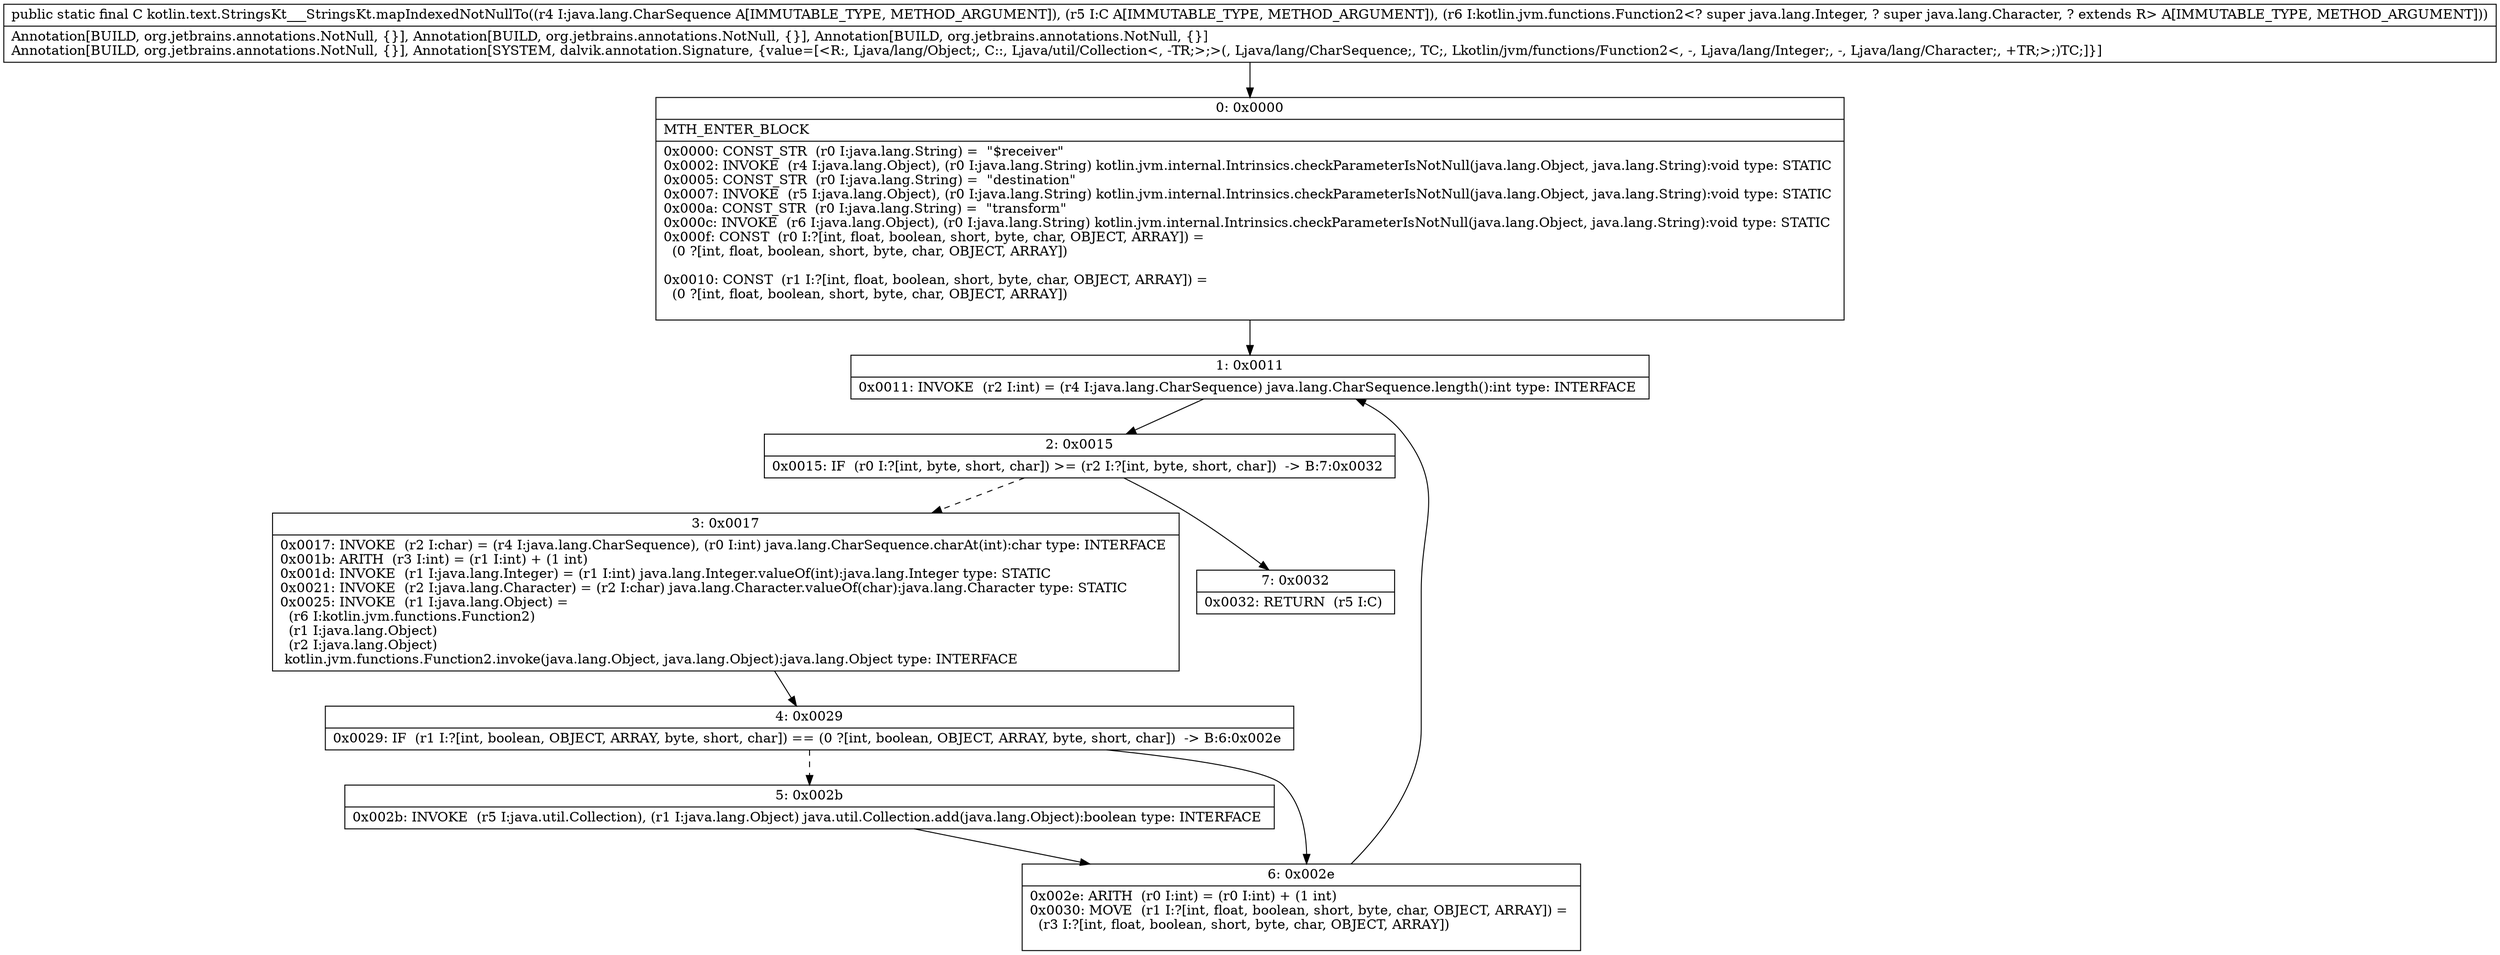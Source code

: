 digraph "CFG forkotlin.text.StringsKt___StringsKt.mapIndexedNotNullTo(Ljava\/lang\/CharSequence;Ljava\/util\/Collection;Lkotlin\/jvm\/functions\/Function2;)Ljava\/util\/Collection;" {
Node_0 [shape=record,label="{0\:\ 0x0000|MTH_ENTER_BLOCK\l|0x0000: CONST_STR  (r0 I:java.lang.String) =  \"$receiver\" \l0x0002: INVOKE  (r4 I:java.lang.Object), (r0 I:java.lang.String) kotlin.jvm.internal.Intrinsics.checkParameterIsNotNull(java.lang.Object, java.lang.String):void type: STATIC \l0x0005: CONST_STR  (r0 I:java.lang.String) =  \"destination\" \l0x0007: INVOKE  (r5 I:java.lang.Object), (r0 I:java.lang.String) kotlin.jvm.internal.Intrinsics.checkParameterIsNotNull(java.lang.Object, java.lang.String):void type: STATIC \l0x000a: CONST_STR  (r0 I:java.lang.String) =  \"transform\" \l0x000c: INVOKE  (r6 I:java.lang.Object), (r0 I:java.lang.String) kotlin.jvm.internal.Intrinsics.checkParameterIsNotNull(java.lang.Object, java.lang.String):void type: STATIC \l0x000f: CONST  (r0 I:?[int, float, boolean, short, byte, char, OBJECT, ARRAY]) = \l  (0 ?[int, float, boolean, short, byte, char, OBJECT, ARRAY])\l \l0x0010: CONST  (r1 I:?[int, float, boolean, short, byte, char, OBJECT, ARRAY]) = \l  (0 ?[int, float, boolean, short, byte, char, OBJECT, ARRAY])\l \l}"];
Node_1 [shape=record,label="{1\:\ 0x0011|0x0011: INVOKE  (r2 I:int) = (r4 I:java.lang.CharSequence) java.lang.CharSequence.length():int type: INTERFACE \l}"];
Node_2 [shape=record,label="{2\:\ 0x0015|0x0015: IF  (r0 I:?[int, byte, short, char]) \>= (r2 I:?[int, byte, short, char])  \-\> B:7:0x0032 \l}"];
Node_3 [shape=record,label="{3\:\ 0x0017|0x0017: INVOKE  (r2 I:char) = (r4 I:java.lang.CharSequence), (r0 I:int) java.lang.CharSequence.charAt(int):char type: INTERFACE \l0x001b: ARITH  (r3 I:int) = (r1 I:int) + (1 int) \l0x001d: INVOKE  (r1 I:java.lang.Integer) = (r1 I:int) java.lang.Integer.valueOf(int):java.lang.Integer type: STATIC \l0x0021: INVOKE  (r2 I:java.lang.Character) = (r2 I:char) java.lang.Character.valueOf(char):java.lang.Character type: STATIC \l0x0025: INVOKE  (r1 I:java.lang.Object) = \l  (r6 I:kotlin.jvm.functions.Function2)\l  (r1 I:java.lang.Object)\l  (r2 I:java.lang.Object)\l kotlin.jvm.functions.Function2.invoke(java.lang.Object, java.lang.Object):java.lang.Object type: INTERFACE \l}"];
Node_4 [shape=record,label="{4\:\ 0x0029|0x0029: IF  (r1 I:?[int, boolean, OBJECT, ARRAY, byte, short, char]) == (0 ?[int, boolean, OBJECT, ARRAY, byte, short, char])  \-\> B:6:0x002e \l}"];
Node_5 [shape=record,label="{5\:\ 0x002b|0x002b: INVOKE  (r5 I:java.util.Collection), (r1 I:java.lang.Object) java.util.Collection.add(java.lang.Object):boolean type: INTERFACE \l}"];
Node_6 [shape=record,label="{6\:\ 0x002e|0x002e: ARITH  (r0 I:int) = (r0 I:int) + (1 int) \l0x0030: MOVE  (r1 I:?[int, float, boolean, short, byte, char, OBJECT, ARRAY]) = \l  (r3 I:?[int, float, boolean, short, byte, char, OBJECT, ARRAY])\l \l}"];
Node_7 [shape=record,label="{7\:\ 0x0032|0x0032: RETURN  (r5 I:C) \l}"];
MethodNode[shape=record,label="{public static final C kotlin.text.StringsKt___StringsKt.mapIndexedNotNullTo((r4 I:java.lang.CharSequence A[IMMUTABLE_TYPE, METHOD_ARGUMENT]), (r5 I:C A[IMMUTABLE_TYPE, METHOD_ARGUMENT]), (r6 I:kotlin.jvm.functions.Function2\<? super java.lang.Integer, ? super java.lang.Character, ? extends R\> A[IMMUTABLE_TYPE, METHOD_ARGUMENT]))  | Annotation[BUILD, org.jetbrains.annotations.NotNull, \{\}], Annotation[BUILD, org.jetbrains.annotations.NotNull, \{\}], Annotation[BUILD, org.jetbrains.annotations.NotNull, \{\}]\lAnnotation[BUILD, org.jetbrains.annotations.NotNull, \{\}], Annotation[SYSTEM, dalvik.annotation.Signature, \{value=[\<R:, Ljava\/lang\/Object;, C::, Ljava\/util\/Collection\<, \-TR;\>;\>(, Ljava\/lang\/CharSequence;, TC;, Lkotlin\/jvm\/functions\/Function2\<, \-, Ljava\/lang\/Integer;, \-, Ljava\/lang\/Character;, +TR;\>;)TC;]\}]\l}"];
MethodNode -> Node_0;
Node_0 -> Node_1;
Node_1 -> Node_2;
Node_2 -> Node_3[style=dashed];
Node_2 -> Node_7;
Node_3 -> Node_4;
Node_4 -> Node_5[style=dashed];
Node_4 -> Node_6;
Node_5 -> Node_6;
Node_6 -> Node_1;
}

